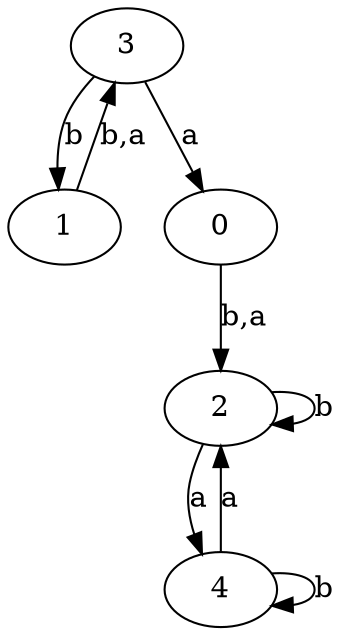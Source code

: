 digraph {
 ranksep=0.5;
 d2tdocpreamble = "\usetikzlibrary{automata}";
 d2tfigpreamble = "\tikzstyle{every state}= [ draw=blue!50,very thick,fill=blue!20]  \tikzstyle{auto}= [fill=white]";
 node [style="state"];
 edge [lblstyle="auto",topath="bend right", len=4  ]
  "0" [label="0",];
  "1" [label="1",style = "state, initial"];
  "2" [label="2",];
  "3" [label="3",style = "state, accepting"];
  "4" [label="4",];
  "0" -> "2" [label="b,a"];
  "1" -> "3" [label="b,a"];
  "2" -> "2" [label="b",topath="loop above"];
  "2" -> "4" [label="a"];
  "3" -> "0" [label="a"];
  "3" -> "1" [label="b"];
  "4" -> "2" [label="a"];
  "4" -> "4" [label="b",topath="loop above"];
}